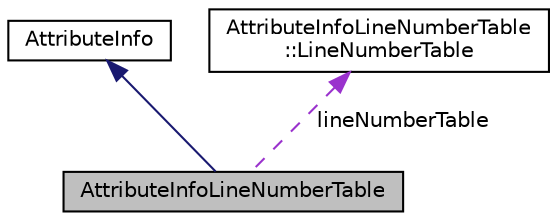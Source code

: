 digraph "AttributeInfoLineNumberTable"
{
 // LATEX_PDF_SIZE
  edge [fontname="Helvetica",fontsize="10",labelfontname="Helvetica",labelfontsize="10"];
  node [fontname="Helvetica",fontsize="10",shape=record];
  Node1 [label="AttributeInfoLineNumberTable",height=0.2,width=0.4,color="black", fillcolor="grey75", style="filled", fontcolor="black",tooltip=" "];
  Node2 -> Node1 [dir="back",color="midnightblue",fontsize="10",style="solid",fontname="Helvetica"];
  Node2 [label="AttributeInfo",height=0.2,width=0.4,color="black", fillcolor="white", style="filled",URL="$struct_attribute_info.html",tooltip=" "];
  Node3 -> Node1 [dir="back",color="darkorchid3",fontsize="10",style="dashed",label=" lineNumberTable" ,fontname="Helvetica"];
  Node3 [label="AttributeInfoLineNumberTable\l::LineNumberTable",height=0.2,width=0.4,color="black", fillcolor="white", style="filled",URL="$struct_attribute_info_line_number_table_1_1_line_number_table.html",tooltip=" "];
}

